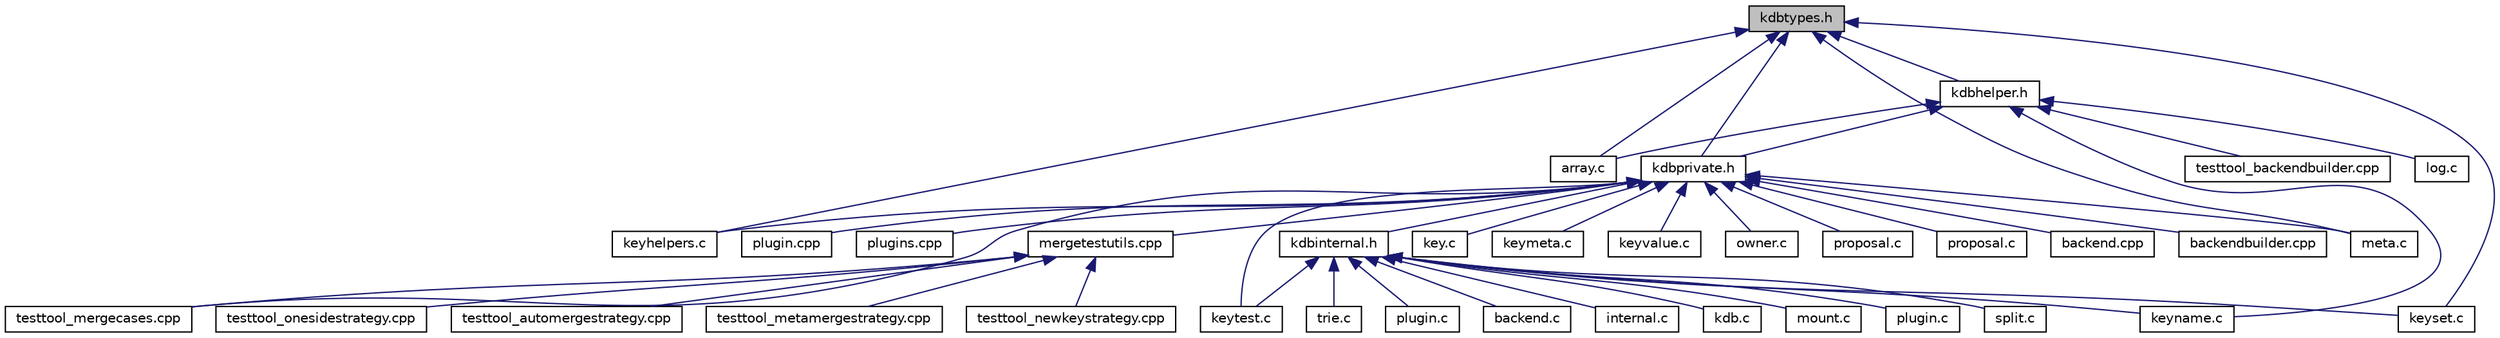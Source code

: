 digraph "kdbtypes.h"
{
  edge [fontname="Helvetica",fontsize="10",labelfontname="Helvetica",labelfontsize="10"];
  node [fontname="Helvetica",fontsize="10",shape=record];
  Node1 [label="kdbtypes.h",height=0.2,width=0.4,color="black", fillcolor="grey75", style="filled", fontcolor="black"];
  Node1 -> Node2 [dir="back",color="midnightblue",fontsize="10",style="solid",fontname="Helvetica"];
  Node2 [label="array.c",height=0.2,width=0.4,color="black", fillcolor="white", style="filled",URL="$array_8c.html",tooltip="Array methods. "];
  Node1 -> Node3 [dir="back",color="midnightblue",fontsize="10",style="solid",fontname="Helvetica"];
  Node3 [label="keyhelpers.c",height=0.2,width=0.4,color="black", fillcolor="white", style="filled",URL="$keyhelpers_8c.html",tooltip="Helpers for key manipulation. "];
  Node1 -> Node4 [dir="back",color="midnightblue",fontsize="10",style="solid",fontname="Helvetica"];
  Node4 [label="keyset.c",height=0.2,width=0.4,color="black", fillcolor="white", style="filled",URL="$keyset_8c.html",tooltip="Methods for key sets. "];
  Node1 -> Node5 [dir="back",color="midnightblue",fontsize="10",style="solid",fontname="Helvetica"];
  Node5 [label="meta.c",height=0.2,width=0.4,color="black", fillcolor="white", style="filled",URL="$meta_8c.html",tooltip="Methods for metadata manipulation. "];
  Node1 -> Node6 [dir="back",color="midnightblue",fontsize="10",style="solid",fontname="Helvetica"];
  Node6 [label="kdbhelper.h",height=0.2,width=0.4,color="black", fillcolor="white", style="filled",URL="$kdbhelper_8h.html",tooltip="Helper for memory management. "];
  Node6 -> Node2 [dir="back",color="midnightblue",fontsize="10",style="solid",fontname="Helvetica"];
  Node6 -> Node7 [dir="back",color="midnightblue",fontsize="10",style="solid",fontname="Helvetica"];
  Node7 [label="keyname.c",height=0.2,width=0.4,color="black", fillcolor="white", style="filled",URL="$elektra_2keyname_8c.html",tooltip="Methods for Key name manipulation. "];
  Node6 -> Node8 [dir="back",color="midnightblue",fontsize="10",style="solid",fontname="Helvetica"];
  Node8 [label="log.c",height=0.2,width=0.4,color="black", fillcolor="white", style="filled",URL="$log_8c.html",tooltip="Non-C99 Logger Implementation. "];
  Node6 -> Node9 [dir="back",color="midnightblue",fontsize="10",style="solid",fontname="Helvetica"];
  Node9 [label="testtool_backendbuilder.cpp",height=0.2,width=0.4,color="black", fillcolor="white", style="filled",URL="$testtool__backendbuilder_8cpp.html",tooltip="Tests for the Backend builder class. "];
  Node6 -> Node10 [dir="back",color="midnightblue",fontsize="10",style="solid",fontname="Helvetica"];
  Node10 [label="kdbprivate.h",height=0.2,width=0.4,color="black", fillcolor="white", style="filled",URL="$kdbprivate_8h.html",tooltip="Private declarations. "];
  Node10 -> Node11 [dir="back",color="midnightblue",fontsize="10",style="solid",fontname="Helvetica"];
  Node11 [label="key.c",height=0.2,width=0.4,color="black", fillcolor="white", style="filled",URL="$key_8c.html",tooltip="Methods for Key manipulation. "];
  Node10 -> Node3 [dir="back",color="midnightblue",fontsize="10",style="solid",fontname="Helvetica"];
  Node10 -> Node12 [dir="back",color="midnightblue",fontsize="10",style="solid",fontname="Helvetica"];
  Node12 [label="keymeta.c",height=0.2,width=0.4,color="black", fillcolor="white", style="filled",URL="$keymeta_8c.html",tooltip="Methods to do various operations on Key metadata. "];
  Node10 -> Node13 [dir="back",color="midnightblue",fontsize="10",style="solid",fontname="Helvetica"];
  Node13 [label="keytest.c",height=0.2,width=0.4,color="black", fillcolor="white", style="filled",URL="$keytest_8c.html",tooltip="Methods for making tests. "];
  Node10 -> Node14 [dir="back",color="midnightblue",fontsize="10",style="solid",fontname="Helvetica"];
  Node14 [label="keyvalue.c",height=0.2,width=0.4,color="black", fillcolor="white", style="filled",URL="$keyvalue_8c.html",tooltip="Methods for Key value manipulation. "];
  Node10 -> Node15 [dir="back",color="midnightblue",fontsize="10",style="solid",fontname="Helvetica"];
  Node15 [label="owner.c",height=0.2,width=0.4,color="black", fillcolor="white", style="filled",URL="$owner_8c.html",tooltip="Obsolete owner methods. "];
  Node10 -> Node16 [dir="back",color="midnightblue",fontsize="10",style="solid",fontname="Helvetica"];
  Node16 [label="proposal.c",height=0.2,width=0.4,color="black", fillcolor="white", style="filled",URL="$elektra_2proposal_8c.html",tooltip="Implementation of proposed API enhancements. "];
  Node10 -> Node5 [dir="back",color="midnightblue",fontsize="10",style="solid",fontname="Helvetica"];
  Node10 -> Node17 [dir="back",color="midnightblue",fontsize="10",style="solid",fontname="Helvetica"];
  Node17 [label="proposal.c",height=0.2,width=0.4,color="black", fillcolor="white", style="filled",URL="$proposal_2proposal_8c.html",tooltip="Implementation of proposed API enhancements. "];
  Node10 -> Node18 [dir="back",color="midnightblue",fontsize="10",style="solid",fontname="Helvetica"];
  Node18 [label="backend.cpp",height=0.2,width=0.4,color="black", fillcolor="white", style="filled",URL="$src_2backend_8cpp.html",tooltip="Implementation of backend. "];
  Node10 -> Node19 [dir="back",color="midnightblue",fontsize="10",style="solid",fontname="Helvetica"];
  Node19 [label="backendbuilder.cpp",height=0.2,width=0.4,color="black", fillcolor="white", style="filled",URL="$backendbuilder_8cpp.html",tooltip="Implementation of backend builder. "];
  Node10 -> Node20 [dir="back",color="midnightblue",fontsize="10",style="solid",fontname="Helvetica"];
  Node20 [label="plugin.cpp",height=0.2,width=0.4,color="black", fillcolor="white", style="filled",URL="$plugin_8cpp.html",tooltip="Implementation of plugin. "];
  Node10 -> Node21 [dir="back",color="midnightblue",fontsize="10",style="solid",fontname="Helvetica"];
  Node21 [label="plugins.cpp",height=0.2,width=0.4,color="black", fillcolor="white", style="filled",URL="$plugins_8cpp.html",tooltip="Implementation of set/get/error plugins. "];
  Node10 -> Node22 [dir="back",color="midnightblue",fontsize="10",style="solid",fontname="Helvetica"];
  Node22 [label="mergetestutils.cpp",height=0.2,width=0.4,color="black", fillcolor="white", style="filled",URL="$mergetestutils_8cpp.html",tooltip="Implements a helper class for merge related tests. "];
  Node22 -> Node23 [dir="back",color="midnightblue",fontsize="10",style="solid",fontname="Helvetica"];
  Node23 [label="testtool_automergestrategy.cpp",height=0.2,width=0.4,color="black", fillcolor="white", style="filled",URL="$testtool__automergestrategy_8cpp.html",tooltip="Tests for the AutoMergeStrategy. "];
  Node22 -> Node24 [dir="back",color="midnightblue",fontsize="10",style="solid",fontname="Helvetica"];
  Node24 [label="testtool_mergecases.cpp",height=0.2,width=0.4,color="black", fillcolor="white", style="filled",URL="$testtool__mergecases_8cpp.html",tooltip="Tests for the ThreeWayMerge. "];
  Node22 -> Node25 [dir="back",color="midnightblue",fontsize="10",style="solid",fontname="Helvetica"];
  Node25 [label="testtool_metamergestrategy.cpp",height=0.2,width=0.4,color="black", fillcolor="white", style="filled",URL="$testtool__metamergestrategy_8cpp.html",tooltip="Tests for the MetaMergeStrategy. "];
  Node22 -> Node26 [dir="back",color="midnightblue",fontsize="10",style="solid",fontname="Helvetica"];
  Node26 [label="testtool_newkeystrategy.cpp",height=0.2,width=0.4,color="black", fillcolor="white", style="filled",URL="$testtool__newkeystrategy_8cpp.html",tooltip="Tests for the NewKeyStrategy. "];
  Node22 -> Node27 [dir="back",color="midnightblue",fontsize="10",style="solid",fontname="Helvetica"];
  Node27 [label="testtool_onesidestrategy.cpp",height=0.2,width=0.4,color="black", fillcolor="white", style="filled",URL="$testtool__onesidestrategy_8cpp.html",tooltip="Tests for the OneSideStrategy. "];
  Node10 -> Node24 [dir="back",color="midnightblue",fontsize="10",style="solid",fontname="Helvetica"];
  Node10 -> Node28 [dir="back",color="midnightblue",fontsize="10",style="solid",fontname="Helvetica"];
  Node28 [label="kdbinternal.h",height=0.2,width=0.4,color="black", fillcolor="white", style="filled",URL="$kdbinternal_8h.html",tooltip="Includes most internal header files. "];
  Node28 -> Node29 [dir="back",color="midnightblue",fontsize="10",style="solid",fontname="Helvetica"];
  Node29 [label="backend.c",height=0.2,width=0.4,color="black", fillcolor="white", style="filled",URL="$backend_8c.html",tooltip="Everything related to a backend. "];
  Node28 -> Node30 [dir="back",color="midnightblue",fontsize="10",style="solid",fontname="Helvetica"];
  Node30 [label="internal.c",height=0.2,width=0.4,color="black", fillcolor="white", style="filled",URL="$internal_8c.html",tooltip="Internal methods for Elektra. "];
  Node28 -> Node31 [dir="back",color="midnightblue",fontsize="10",style="solid",fontname="Helvetica"];
  Node31 [label="kdb.c",height=0.2,width=0.4,color="black", fillcolor="white", style="filled",URL="$kdb_8c.html",tooltip="Low level functions for access the Key Database. "];
  Node28 -> Node7 [dir="back",color="midnightblue",fontsize="10",style="solid",fontname="Helvetica"];
  Node28 -> Node4 [dir="back",color="midnightblue",fontsize="10",style="solid",fontname="Helvetica"];
  Node28 -> Node13 [dir="back",color="midnightblue",fontsize="10",style="solid",fontname="Helvetica"];
  Node28 -> Node32 [dir="back",color="midnightblue",fontsize="10",style="solid",fontname="Helvetica"];
  Node32 [label="mount.c",height=0.2,width=0.4,color="black", fillcolor="white", style="filled",URL="$mount_8c.html",tooltip="Interna of mount functionality. "];
  Node28 -> Node33 [dir="back",color="midnightblue",fontsize="10",style="solid",fontname="Helvetica"];
  Node33 [label="plugin.c",height=0.2,width=0.4,color="black", fillcolor="white", style="filled",URL="$elektra_2plugin_8c.html",tooltip="Interna of plugin functionality. "];
  Node28 -> Node34 [dir="back",color="midnightblue",fontsize="10",style="solid",fontname="Helvetica"];
  Node34 [label="split.c",height=0.2,width=0.4,color="black", fillcolor="white", style="filled",URL="$split_8c.html",tooltip="Interna of splitting functionality. "];
  Node28 -> Node35 [dir="back",color="midnightblue",fontsize="10",style="solid",fontname="Helvetica"];
  Node35 [label="trie.c",height=0.2,width=0.4,color="black", fillcolor="white", style="filled",URL="$trie_8c.html",tooltip="Interna of trie functionality. "];
  Node28 -> Node36 [dir="back",color="midnightblue",fontsize="10",style="solid",fontname="Helvetica"];
  Node36 [label="plugin.c",height=0.2,width=0.4,color="black", fillcolor="white", style="filled",URL="$plugin_2plugin_8c.html",tooltip="Access plugin handle. "];
  Node1 -> Node10 [dir="back",color="midnightblue",fontsize="10",style="solid",fontname="Helvetica"];
}
